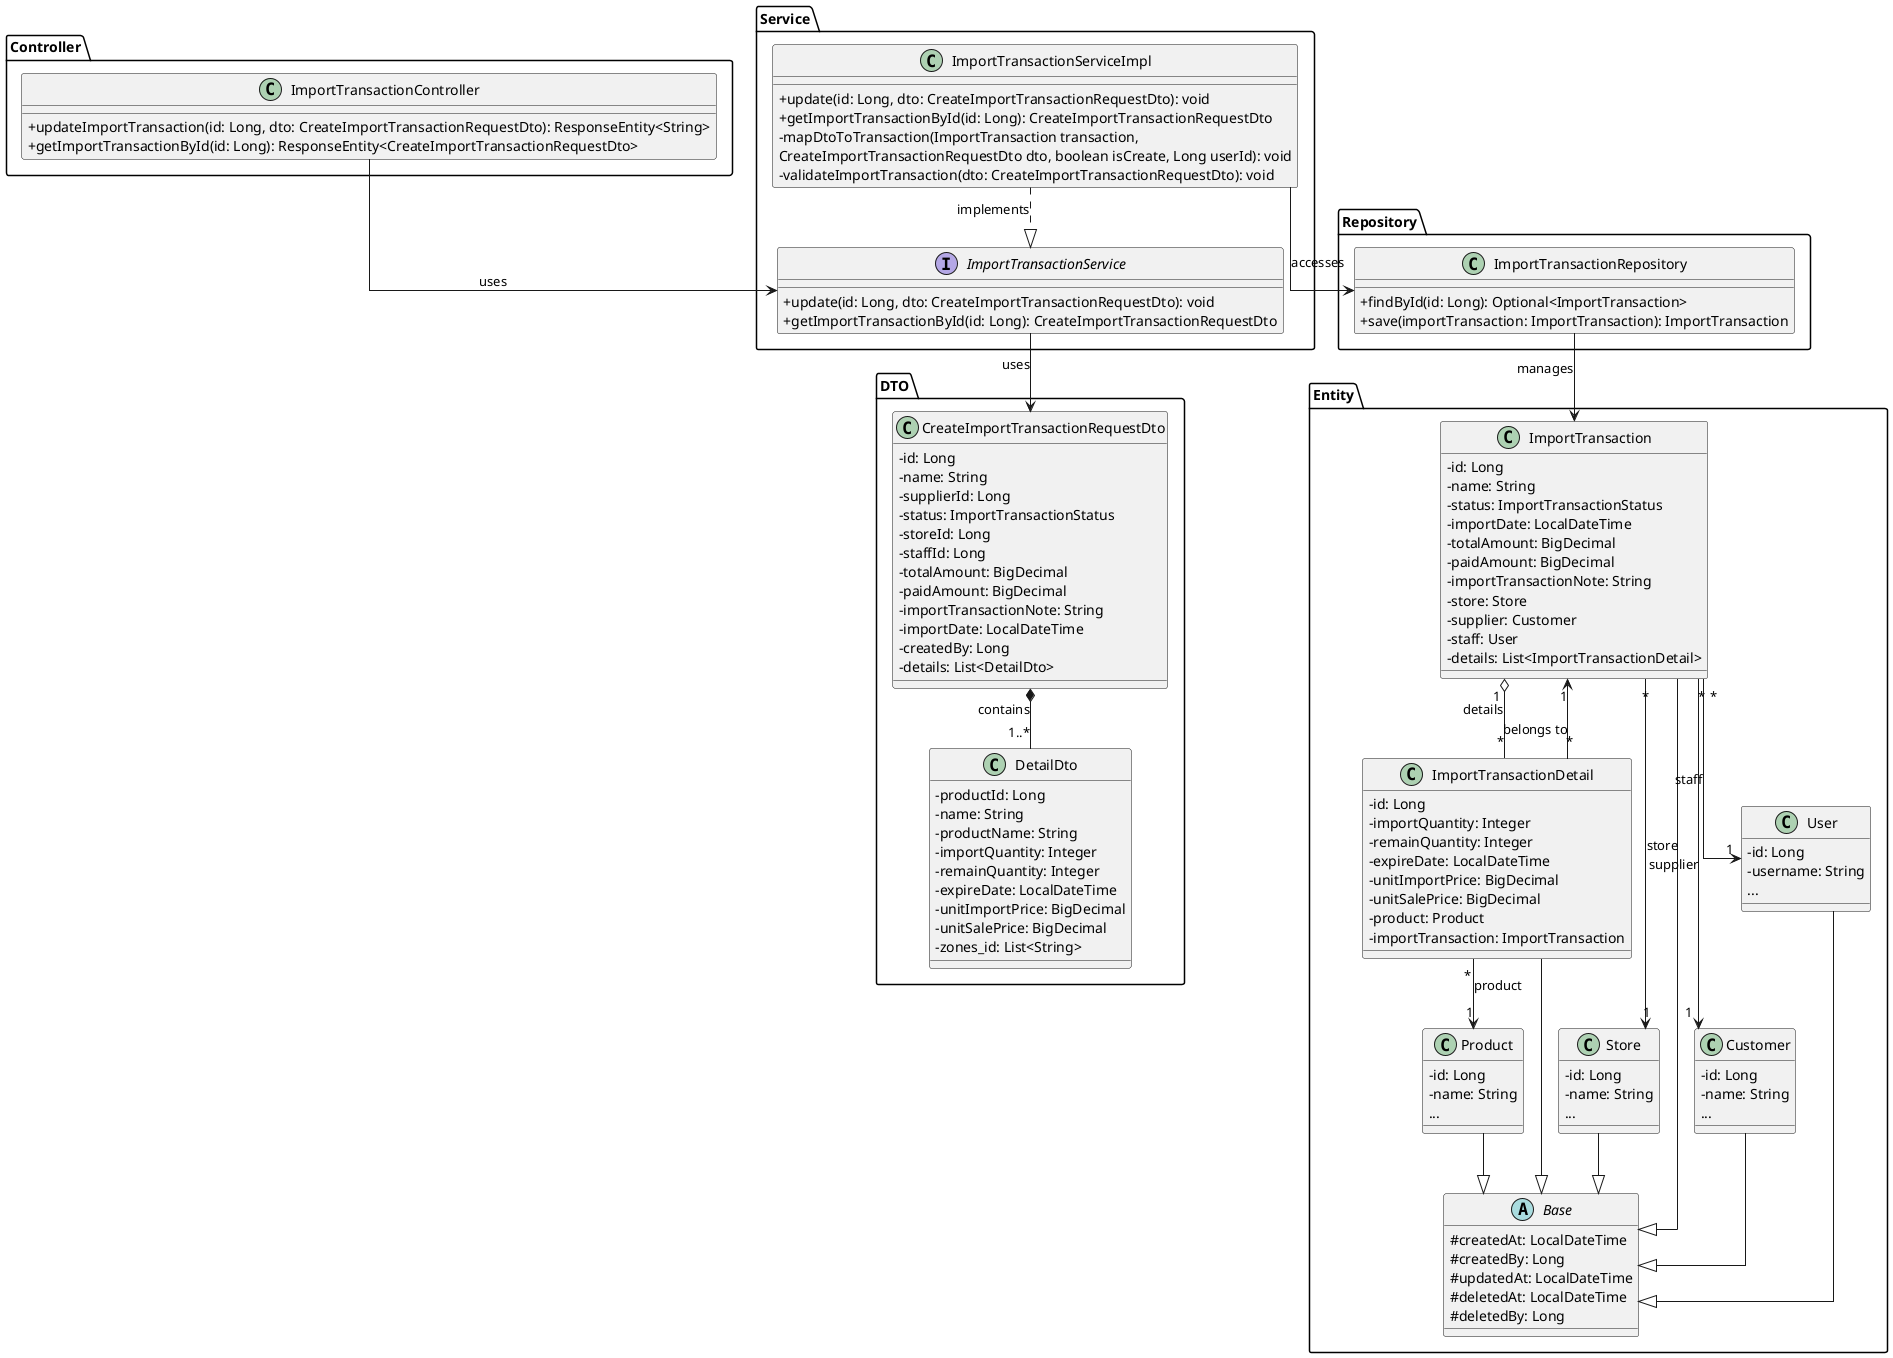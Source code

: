 @startuml
skinparam classAttributeIconSize 0
skinparam linetype ortho

' ======================== DTO ========================
package "DTO" {
  class CreateImportTransactionRequestDto {
    - id: Long
    - name: String
    - supplierId: Long
    - status: ImportTransactionStatus
    - storeId: Long
    - staffId: Long
    - totalAmount: BigDecimal
    - paidAmount: BigDecimal
    - importTransactionNote: String
    - importDate: LocalDateTime
    - createdBy: Long
    - details: List<DetailDto>
  }

  class DetailDto {
    - productId: Long
    - name: String
    - productName: String
    - importQuantity: Integer
    - remainQuantity: Integer
    - expireDate: LocalDateTime
    - unitImportPrice: BigDecimal
    - unitSalePrice: BigDecimal
    - zones_id: List<String>
  }

  CreateImportTransactionRequestDto *-- "1..*" DetailDto : contains
}

' ======================== Service ========================
package "Service" {
  interface ImportTransactionService {
    +update(id: Long, dto: CreateImportTransactionRequestDto): void
    +getImportTransactionById(id: Long): CreateImportTransactionRequestDto
  }
  
  class ImportTransactionServiceImpl {
    +update(id: Long, dto: CreateImportTransactionRequestDto): void
    +getImportTransactionById(id: Long): CreateImportTransactionRequestDto
    -mapDtoToTransaction(ImportTransaction transaction, 
        CreateImportTransactionRequestDto dto, boolean isCreate, Long userId): void
    -validateImportTransaction(dto: CreateImportTransactionRequestDto): void
  }
}

' ======================== Repository ========================
package "Repository" {
  class ImportTransactionRepository {
    +findById(id: Long): Optional<ImportTransaction>
    +save(importTransaction: ImportTransaction): ImportTransaction
  }
}

' ======================== Controller ========================
package "Controller" {
  class ImportTransactionController {
    +updateImportTransaction(id: Long, dto: CreateImportTransactionRequestDto): ResponseEntity<String>
    +getImportTransactionById(id: Long): ResponseEntity<CreateImportTransactionRequestDto>
  }
}

' ======================== Entity ========================
package "Entity" {
  abstract class Base {
    #createdAt: LocalDateTime
    #createdBy: Long
    #updatedAt: LocalDateTime
    #deletedAt: LocalDateTime
    #deletedBy: Long
  }
  
  class ImportTransaction {
    - id: Long
    - name: String
    - status: ImportTransactionStatus
    - importDate: LocalDateTime
    - totalAmount: BigDecimal
    - paidAmount: BigDecimal
    - importTransactionNote: String
    - store: Store
    - supplier: Customer
    - staff: User
    - details: List<ImportTransactionDetail>
  }

  class ImportTransactionDetail {
    - id: Long
    - importQuantity: Integer
    - remainQuantity: Integer
    - expireDate: LocalDateTime
    - unitImportPrice: BigDecimal
    - unitSalePrice: BigDecimal
    - product: Product
    - importTransaction: ImportTransaction
  }

  class Product {
    - id: Long
    - name: String
    ...
  }

  class Store {
    - id: Long
    - name: String
    ...
  }

  class Customer {
    - id: Long
    - name: String
    ...
  }

  class User {
    - id: Long
    - username: String
    ...
  }

  ' === Entity Relationships ===
  ImportTransaction --|> Base
  ImportTransactionDetail --|> Base
  Customer --|> Base
  Product --|> Base
  Store --|> Base
  User --|> Base
  
  ImportTransaction "1" o-- "*" ImportTransactionDetail : details
  ImportTransactionDetail "*" --> "1" Product : product
  ImportTransaction "*" --> "1" Customer : supplier
  ImportTransaction "*" --> "1" Store : store
  ImportTransaction "*" --> "1" User : staff
  ImportTransactionDetail "*" --> "1" ImportTransaction : belongs to
}

' ======================== Application Layer Links ========================
ImportTransactionController --> ImportTransactionService : uses
ImportTransactionServiceImpl ..|> ImportTransactionService : implements
ImportTransactionServiceImpl --> ImportTransactionRepository : accesses
ImportTransactionService --> CreateImportTransactionRequestDto : uses
ImportTransactionRepository --> ImportTransaction : manages

@enduml 